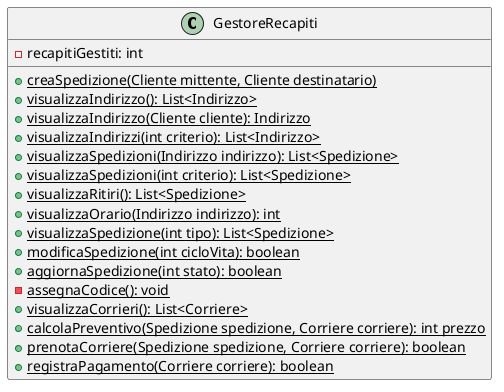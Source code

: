 @startuml
class GestoreRecapiti {
  - recapitiGestiti: int
  {static}{method} + creaSpedizione(Cliente mittente, Cliente destinatario)
  {static}{method} + visualizzaIndirizzo(): List<Indirizzo>
  {static}{method} + visualizzaIndirizzo(Cliente cliente): Indirizzo
  {static}{method} + visualizzaIndirizzi(int criterio): List<Indirizzo>
  {static}{method} + visualizzaSpedizioni(Indirizzo indirizzo): List<Spedizione>
  {static}{method} + visualizzaSpedizioni(int criterio): List<Spedizione>
  {static}{method} + visualizzaRitiri(): List<Spedizione>
  {static}{method} + visualizzaOrario(Indirizzo indirizzo): int
  {static}{method} + visualizzaSpedizione(int tipo): List<Spedizione>
  {static}{method} + modificaSpedizione(int cicloVita): boolean
  {static}{method} + aggiornaSpedizione(int stato): boolean
  {static}{method} - assegnaCodice(): void
  {static}{method} + visualizzaCorrieri(): List<Corriere>
  {static}{method} + calcolaPreventivo(Spedizione spedizione, Corriere corriere): int prezzo
  {static}{method} + prenotaCorriere(Spedizione spedizione, Corriere corriere): boolean
  {static}{method} + registraPagamento(Corriere corriere): boolean
}

@enduml
